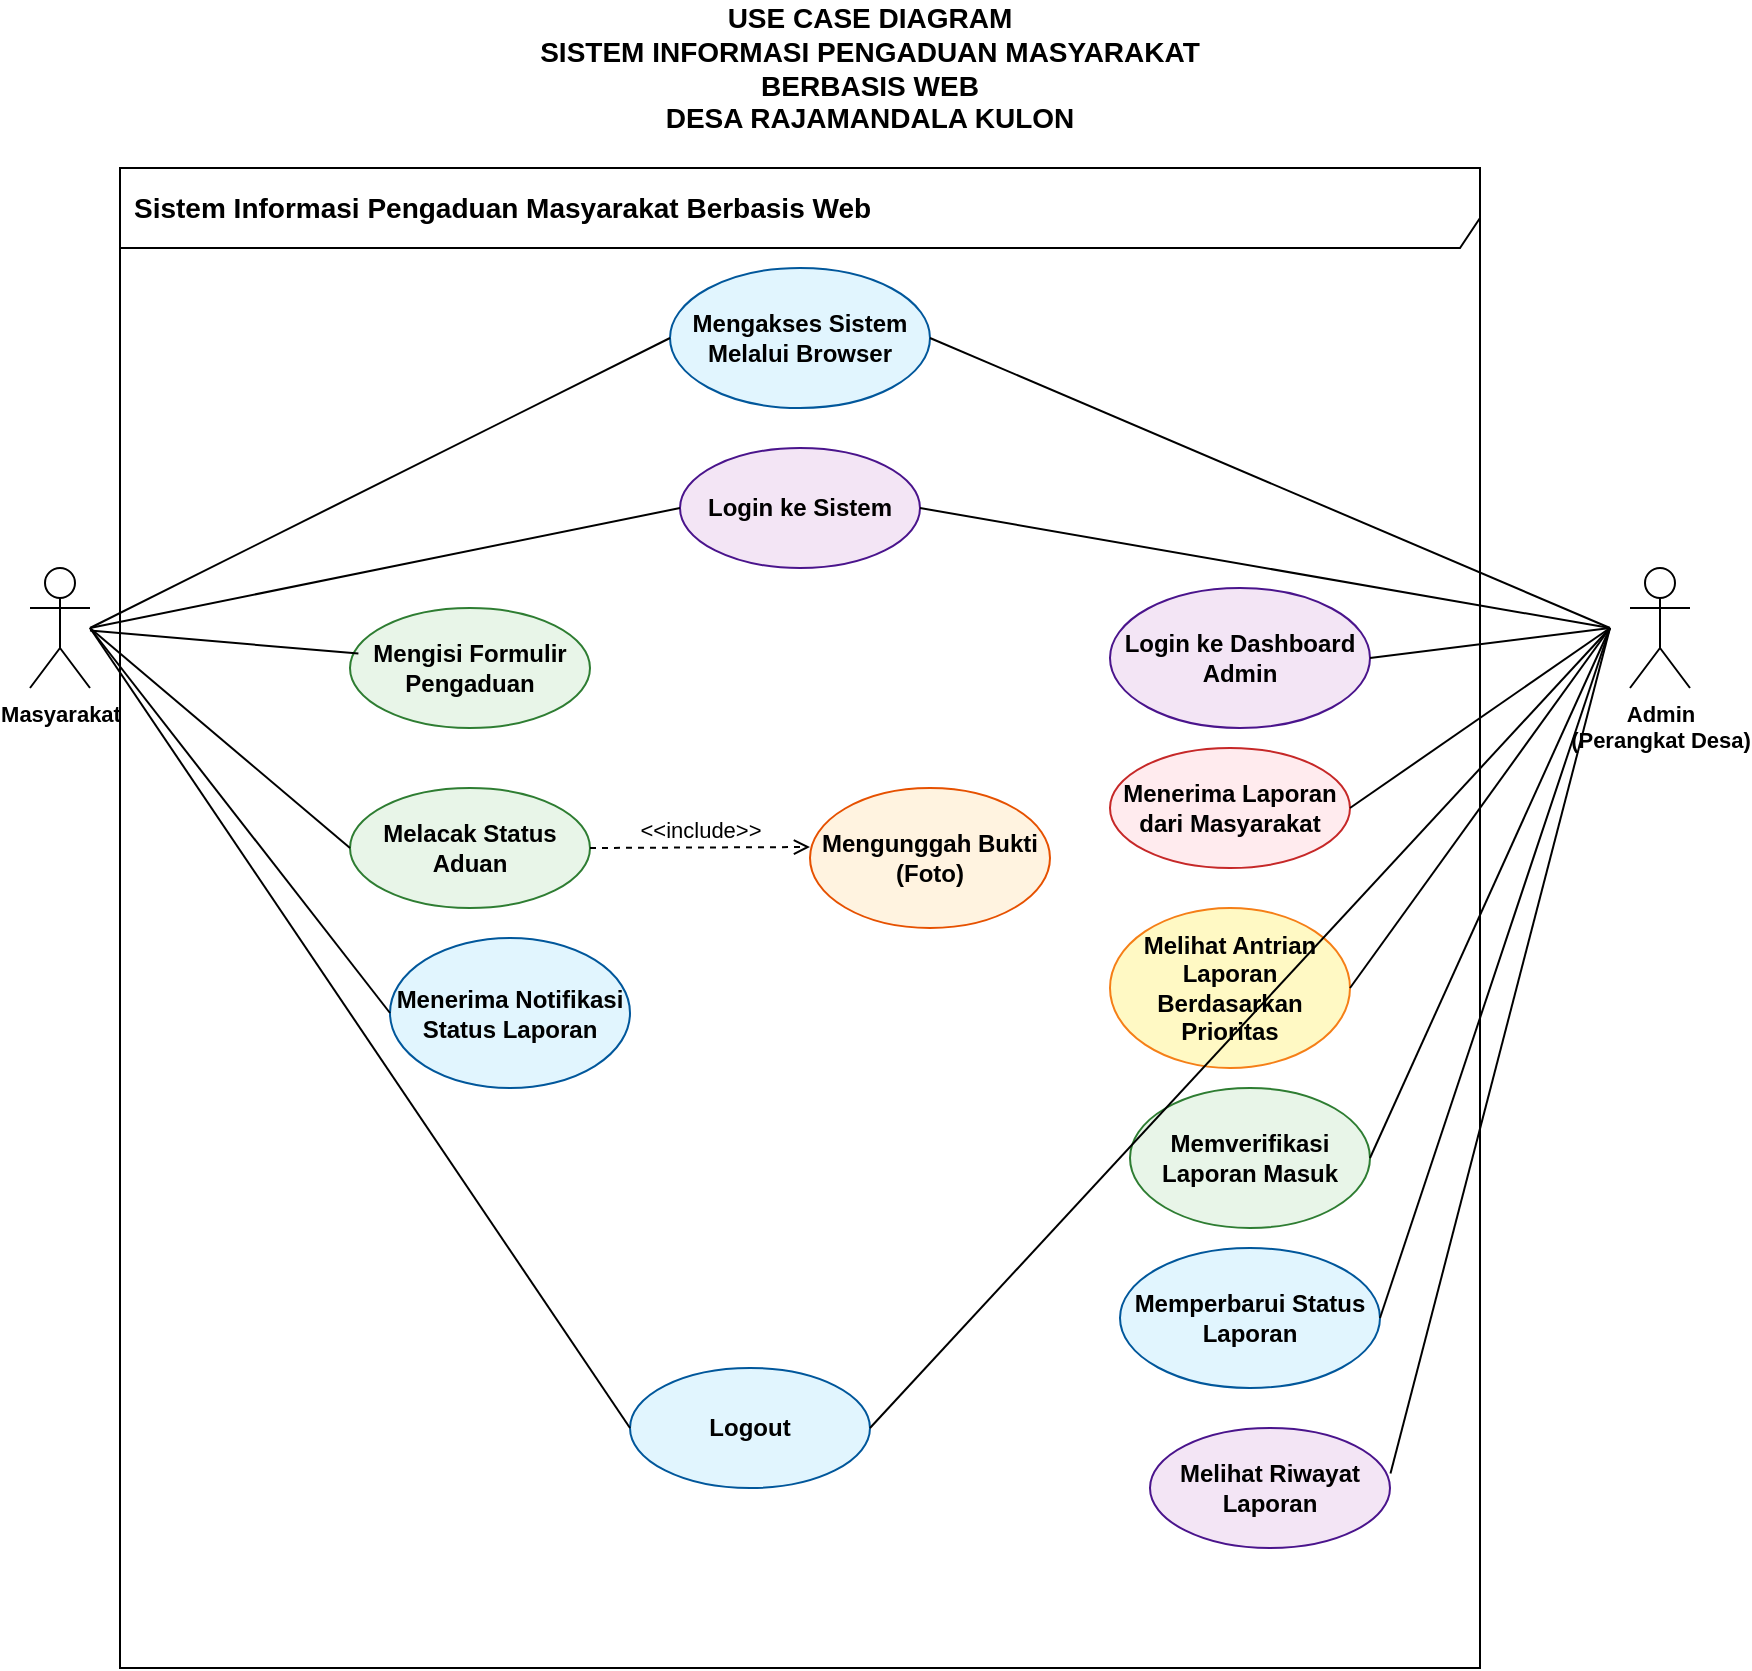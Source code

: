 <mxfile version="28.0.6">
  <diagram name="Use Case Diagram" id="usecase-diagram">
    <mxGraphModel dx="1175" dy="667" grid="1" gridSize="10" guides="1" tooltips="1" connect="1" arrows="1" fold="1" page="1" pageScale="1" pageWidth="1200" pageHeight="800" math="0" shadow="0">
      <root>
        <mxCell id="0" />
        <mxCell id="1" parent="0" />
        <mxCell id="title" value="USE CASE DIAGRAM&#xa;SISTEM INFORMASI PENGADUAN MASYARAKAT BERBASIS WEB&#xa;DESA RAJAMANDALA KULON" style="text;html=1;strokeColor=none;fillColor=none;align=center;verticalAlign=middle;whiteSpace=wrap;rounded=0;fontSize=14;fontStyle=1;" parent="1" vertex="1">
          <mxGeometry x="400" y="20" width="400" height="60" as="geometry" />
        </mxCell>
        <mxCell id="system_boundary" value="&lt;font style=&quot;font-size: 14px;&quot;&gt;Sistem Informasi Pengaduan Masyarakat Berbasis Web&lt;/font&gt;" style="shape=umlFrame;whiteSpace=wrap;html=1;width=680;height=40;boundedLbl=1;verticalAlign=middle;align=left;spacingLeft=5;fontSize=12;fontStyle=1;" parent="1" vertex="1">
          <mxGeometry x="225" y="100" width="680" height="750" as="geometry" />
        </mxCell>
        <mxCell id="actor_masyarakat" value="Masyarakat" style="shape=umlActor;verticalLabelPosition=bottom;verticalAlign=top;html=1;outlineConnect=0;fontSize=11;fontStyle=1;" parent="1" vertex="1">
          <mxGeometry x="180" y="300" width="30" height="60" as="geometry" />
        </mxCell>
        <mxCell id="actor_admin" value="Admin&#xa;(Perangkat Desa)" style="shape=umlActor;verticalLabelPosition=bottom;verticalAlign=top;html=1;outlineConnect=0;fontSize=11;fontStyle=1;" parent="1" vertex="1">
          <mxGeometry x="980" y="300" width="30" height="60" as="geometry" />
        </mxCell>
        <mxCell id="uc_akses_sistem" value="&lt;font style=&quot;font-size: 12px;&quot;&gt;&lt;b&gt;Mengakses Sistem&lt;br&gt;Melalui Browser&lt;/b&gt;&lt;/font&gt;" style="ellipse;whiteSpace=wrap;html=1;fontSize=10;fillColor=#e1f5fe;strokeColor=#01579b;" parent="1" vertex="1">
          <mxGeometry x="500" y="150" width="130" height="70" as="geometry" />
        </mxCell>
        <mxCell id="uc_login_masyarakat" value="&lt;font style=&quot;font-size: 12px;&quot;&gt;&lt;b&gt;Login ke Sistem&lt;/b&gt;&lt;/font&gt;" style="ellipse;whiteSpace=wrap;html=1;fontSize=10;fillColor=#f3e5f5;strokeColor=#4a148c;" parent="1" vertex="1">
          <mxGeometry x="505" y="240" width="120" height="60" as="geometry" />
        </mxCell>
        <mxCell id="uc_isi_formulir" value="&lt;font style=&quot;font-size: 12px;&quot;&gt;&lt;b&gt;Mengisi Formulir&lt;br&gt;Pengaduan&lt;/b&gt;&lt;/font&gt;" style="ellipse;whiteSpace=wrap;html=1;fontSize=10;fillColor=#e8f5e8;strokeColor=#2e7d32;" parent="1" vertex="1">
          <mxGeometry x="340" y="320" width="120" height="60" as="geometry" />
        </mxCell>
        <mxCell id="uc_upload_bukti" value="&lt;b&gt;&lt;font style=&quot;font-size: 12px;&quot;&gt;Mengunggah Bukti&lt;br&gt;(Foto)&lt;/font&gt;&lt;/b&gt;" style="ellipse;whiteSpace=wrap;html=1;fontSize=10;fillColor=#fff3e0;strokeColor=#e65100;" parent="1" vertex="1">
          <mxGeometry x="570" y="410" width="120" height="70" as="geometry" />
        </mxCell>
        <mxCell id="uc_lacak_status" value="&lt;font style=&quot;font-size: 12px;&quot;&gt;&lt;b&gt;Melacak Status&lt;br&gt;Aduan&lt;/b&gt;&lt;/font&gt;" style="ellipse;whiteSpace=wrap;html=1;fontSize=10;fillColor=#e8f5e8;strokeColor=#2e7d32;" parent="1" vertex="1">
          <mxGeometry x="340" y="410" width="120" height="60" as="geometry" />
        </mxCell>
        <mxCell id="uc_terima_notifikasi" value="&lt;b&gt;&lt;font style=&quot;font-size: 12px;&quot;&gt;Menerima Notifikasi&lt;br&gt;Status Laporan&lt;/font&gt;&lt;/b&gt;" style="ellipse;whiteSpace=wrap;html=1;fontSize=10;fillColor=#e1f5fe;strokeColor=#01579b;" parent="1" vertex="1">
          <mxGeometry x="360" y="485" width="120" height="75" as="geometry" />
        </mxCell>
        <mxCell id="uc_login_admin" value="&lt;b&gt;&lt;font style=&quot;font-size: 12px;&quot;&gt;Login ke Dashboard&lt;br&gt;Admin&lt;/font&gt;&lt;/b&gt;" style="ellipse;whiteSpace=wrap;html=1;fontSize=10;fillColor=#f3e5f5;strokeColor=#4a148c;" parent="1" vertex="1">
          <mxGeometry x="720" y="310" width="130" height="70" as="geometry" />
        </mxCell>
        <mxCell id="uc_terima_laporan" value="&lt;b&gt;&lt;font style=&quot;font-size: 12px;&quot;&gt;Menerima Laporan&lt;br&gt;dari Masyarakat&lt;/font&gt;&lt;/b&gt;" style="ellipse;whiteSpace=wrap;html=1;fontSize=10;fillColor=#ffebee;strokeColor=#c62828;" parent="1" vertex="1">
          <mxGeometry x="720" y="390" width="120" height="60" as="geometry" />
        </mxCell>
        <mxCell id="uc_lihat_antrian" value="&lt;b&gt;&lt;font style=&quot;font-size: 12px;&quot;&gt;Melihat Antrian&lt;br&gt;Laporan Berdasarkan&lt;br&gt;Prioritas&lt;/font&gt;&lt;/b&gt;" style="ellipse;whiteSpace=wrap;html=1;fontSize=9;fillColor=#fff9c4;strokeColor=#f57f17;" parent="1" vertex="1">
          <mxGeometry x="720" y="470" width="120" height="80" as="geometry" />
        </mxCell>
        <mxCell id="uc_verifikasi_laporan" value="&lt;b&gt;&lt;font style=&quot;font-size: 12px;&quot;&gt;Memverifikasi&lt;br&gt;Laporan Masuk&lt;/font&gt;&lt;/b&gt;" style="ellipse;whiteSpace=wrap;html=1;fontSize=10;fillColor=#e8f5e8;strokeColor=#2e7d32;" parent="1" vertex="1">
          <mxGeometry x="730" y="560" width="120" height="70" as="geometry" />
        </mxCell>
        <mxCell id="uc_update_status" value="&lt;b&gt;&lt;font style=&quot;font-size: 12px;&quot;&gt;Memperbarui Status&lt;br&gt;Laporan&lt;/font&gt;&lt;/b&gt;" style="ellipse;whiteSpace=wrap;html=1;fontSize=10;fillColor=#e1f5fe;strokeColor=#01579b;" parent="1" vertex="1">
          <mxGeometry x="725" y="640" width="130" height="70" as="geometry" />
        </mxCell>
        <mxCell id="uc_lihat_riwayat" value="&lt;b&gt;&lt;font style=&quot;font-size: 12px;&quot;&gt;Melihat Riwayat&lt;br&gt;Laporan&lt;/font&gt;&lt;/b&gt;" style="ellipse;whiteSpace=wrap;html=1;fontSize=10;fillColor=#f3e5f5;strokeColor=#4a148c;" parent="1" vertex="1">
          <mxGeometry x="740" y="730" width="120" height="60" as="geometry" />
        </mxCell>
        <mxCell id="assoc4" value="" style="endArrow=none;html=1;rounded=0;entryX=0.035;entryY=0.38;entryDx=0;entryDy=0;entryPerimeter=0;" parent="1" source="actor_masyarakat" target="uc_isi_formulir" edge="1">
          <mxGeometry width="50" height="50" relative="1" as="geometry">
            <mxPoint x="220" y="330" as="sourcePoint" />
            <mxPoint x="340" y="410" as="targetPoint" />
          </mxGeometry>
        </mxCell>
        <mxCell id="IzWB3vOguTl4fFqzjkEO-1" value="&lt;font style=&quot;font-size: 12px;&quot;&gt;&lt;b&gt;Logout&lt;/b&gt;&lt;/font&gt;" style="ellipse;whiteSpace=wrap;html=1;fontSize=10;fillColor=#e1f5fe;strokeColor=#01579b;" vertex="1" parent="1">
          <mxGeometry x="480" y="700" width="120" height="60" as="geometry" />
        </mxCell>
        <mxCell id="IzWB3vOguTl4fFqzjkEO-3" value="" style="endArrow=none;html=1;rounded=0;entryX=0;entryY=0.5;entryDx=0;entryDy=0;" edge="1" parent="1" target="uc_akses_sistem">
          <mxGeometry width="50" height="50" relative="1" as="geometry">
            <mxPoint x="210" y="330" as="sourcePoint" />
            <mxPoint x="375" y="497" as="targetPoint" />
          </mxGeometry>
        </mxCell>
        <mxCell id="IzWB3vOguTl4fFqzjkEO-4" value="" style="endArrow=none;html=1;rounded=0;exitX=1;exitY=0.5;exitDx=0;exitDy=0;" edge="1" parent="1" source="uc_akses_sistem">
          <mxGeometry width="50" height="50" relative="1" as="geometry">
            <mxPoint x="690" y="440" as="sourcePoint" />
            <mxPoint x="970" y="330" as="targetPoint" />
          </mxGeometry>
        </mxCell>
        <mxCell id="IzWB3vOguTl4fFqzjkEO-5" value="" style="endArrow=none;html=1;rounded=0;entryX=0;entryY=0.5;entryDx=0;entryDy=0;" edge="1" parent="1" target="uc_login_masyarakat">
          <mxGeometry width="50" height="50" relative="1" as="geometry">
            <mxPoint x="210" y="330" as="sourcePoint" />
            <mxPoint x="375" y="497" as="targetPoint" />
          </mxGeometry>
        </mxCell>
        <mxCell id="IzWB3vOguTl4fFqzjkEO-6" value="" style="endArrow=none;html=1;rounded=0;exitX=1;exitY=0.5;exitDx=0;exitDy=0;" edge="1" parent="1" source="uc_login_masyarakat">
          <mxGeometry width="50" height="50" relative="1" as="geometry">
            <mxPoint x="620" y="290" as="sourcePoint" />
            <mxPoint x="970" y="330" as="targetPoint" />
          </mxGeometry>
        </mxCell>
        <mxCell id="IzWB3vOguTl4fFqzjkEO-7" value="" style="endArrow=none;html=1;rounded=0;entryX=0;entryY=0.5;entryDx=0;entryDy=0;" edge="1" parent="1" target="uc_lacak_status">
          <mxGeometry width="50" height="50" relative="1" as="geometry">
            <mxPoint x="210" y="330" as="sourcePoint" />
            <mxPoint x="350" y="480" as="targetPoint" />
          </mxGeometry>
        </mxCell>
        <mxCell id="IzWB3vOguTl4fFqzjkEO-8" value="" style="endArrow=none;html=1;rounded=0;entryX=0;entryY=0.5;entryDx=0;entryDy=0;" edge="1" parent="1" target="uc_terima_notifikasi">
          <mxGeometry width="50" height="50" relative="1" as="geometry">
            <mxPoint x="210" y="330" as="sourcePoint" />
            <mxPoint x="350" y="570" as="targetPoint" />
          </mxGeometry>
        </mxCell>
        <mxCell id="IzWB3vOguTl4fFqzjkEO-10" value="&amp;lt;&amp;lt;include&amp;gt;&amp;gt;" style="html=1;verticalAlign=bottom;labelBackgroundColor=none;endArrow=open;endFill=0;dashed=1;rounded=0;exitX=1;exitY=0.5;exitDx=0;exitDy=0;" edge="1" parent="1" source="uc_lacak_status">
          <mxGeometry width="160" relative="1" as="geometry">
            <mxPoint x="460" y="439.5" as="sourcePoint" />
            <mxPoint x="570" y="439.5" as="targetPoint" />
          </mxGeometry>
        </mxCell>
        <mxCell id="IzWB3vOguTl4fFqzjkEO-11" value="" style="endArrow=none;html=1;rounded=0;exitX=1;exitY=0.5;exitDx=0;exitDy=0;" edge="1" parent="1" source="uc_login_admin">
          <mxGeometry width="50" height="50" relative="1" as="geometry">
            <mxPoint x="860" y="360" as="sourcePoint" />
            <mxPoint x="970" y="330" as="targetPoint" />
          </mxGeometry>
        </mxCell>
        <mxCell id="IzWB3vOguTl4fFqzjkEO-12" value="" style="endArrow=none;html=1;rounded=0;exitX=1;exitY=0.5;exitDx=0;exitDy=0;" edge="1" parent="1" source="uc_terima_laporan">
          <mxGeometry width="50" height="50" relative="1" as="geometry">
            <mxPoint x="860" y="450" as="sourcePoint" />
            <mxPoint x="970" y="330" as="targetPoint" />
          </mxGeometry>
        </mxCell>
        <mxCell id="IzWB3vOguTl4fFqzjkEO-13" value="" style="endArrow=none;html=1;rounded=0;exitX=1;exitY=0.5;exitDx=0;exitDy=0;" edge="1" parent="1" source="uc_lihat_antrian">
          <mxGeometry width="50" height="50" relative="1" as="geometry">
            <mxPoint x="860" y="550" as="sourcePoint" />
            <mxPoint x="970" y="330" as="targetPoint" />
          </mxGeometry>
        </mxCell>
        <mxCell id="IzWB3vOguTl4fFqzjkEO-14" value="" style="endArrow=none;html=1;rounded=0;exitX=1;exitY=0.5;exitDx=0;exitDy=0;" edge="1" parent="1" source="uc_verifikasi_laporan">
          <mxGeometry width="50" height="50" relative="1" as="geometry">
            <mxPoint x="870" y="590" as="sourcePoint" />
            <mxPoint x="970" y="330" as="targetPoint" />
          </mxGeometry>
        </mxCell>
        <mxCell id="IzWB3vOguTl4fFqzjkEO-18" value="" style="endArrow=none;html=1;rounded=0;exitX=1;exitY=0.5;exitDx=0;exitDy=0;" edge="1" parent="1" source="uc_update_status">
          <mxGeometry width="50" height="50" relative="1" as="geometry">
            <mxPoint x="870" y="670" as="sourcePoint" />
            <mxPoint x="970" y="330" as="targetPoint" />
          </mxGeometry>
        </mxCell>
        <mxCell id="IzWB3vOguTl4fFqzjkEO-19" value="" style="endArrow=none;html=1;rounded=0;exitX=1.002;exitY=0.38;exitDx=0;exitDy=0;exitPerimeter=0;" edge="1" parent="1" source="uc_lihat_riwayat">
          <mxGeometry width="50" height="50" relative="1" as="geometry">
            <mxPoint x="860" y="770" as="sourcePoint" />
            <mxPoint x="970" y="330" as="targetPoint" />
          </mxGeometry>
        </mxCell>
        <mxCell id="IzWB3vOguTl4fFqzjkEO-20" value="" style="endArrow=none;html=1;rounded=0;entryX=0;entryY=0.5;entryDx=0;entryDy=0;" edge="1" parent="1" target="IzWB3vOguTl4fFqzjkEO-1">
          <mxGeometry width="50" height="50" relative="1" as="geometry">
            <mxPoint x="210" y="330" as="sourcePoint" />
            <mxPoint x="360" y="650" as="targetPoint" />
          </mxGeometry>
        </mxCell>
        <mxCell id="IzWB3vOguTl4fFqzjkEO-21" value="" style="endArrow=none;html=1;rounded=0;exitX=1;exitY=0.5;exitDx=0;exitDy=0;" edge="1" parent="1" source="IzWB3vOguTl4fFqzjkEO-1">
          <mxGeometry width="50" height="50" relative="1" as="geometry">
            <mxPoint x="550" y="763" as="sourcePoint" />
            <mxPoint x="970" y="330" as="targetPoint" />
          </mxGeometry>
        </mxCell>
      </root>
    </mxGraphModel>
  </diagram>
</mxfile>
